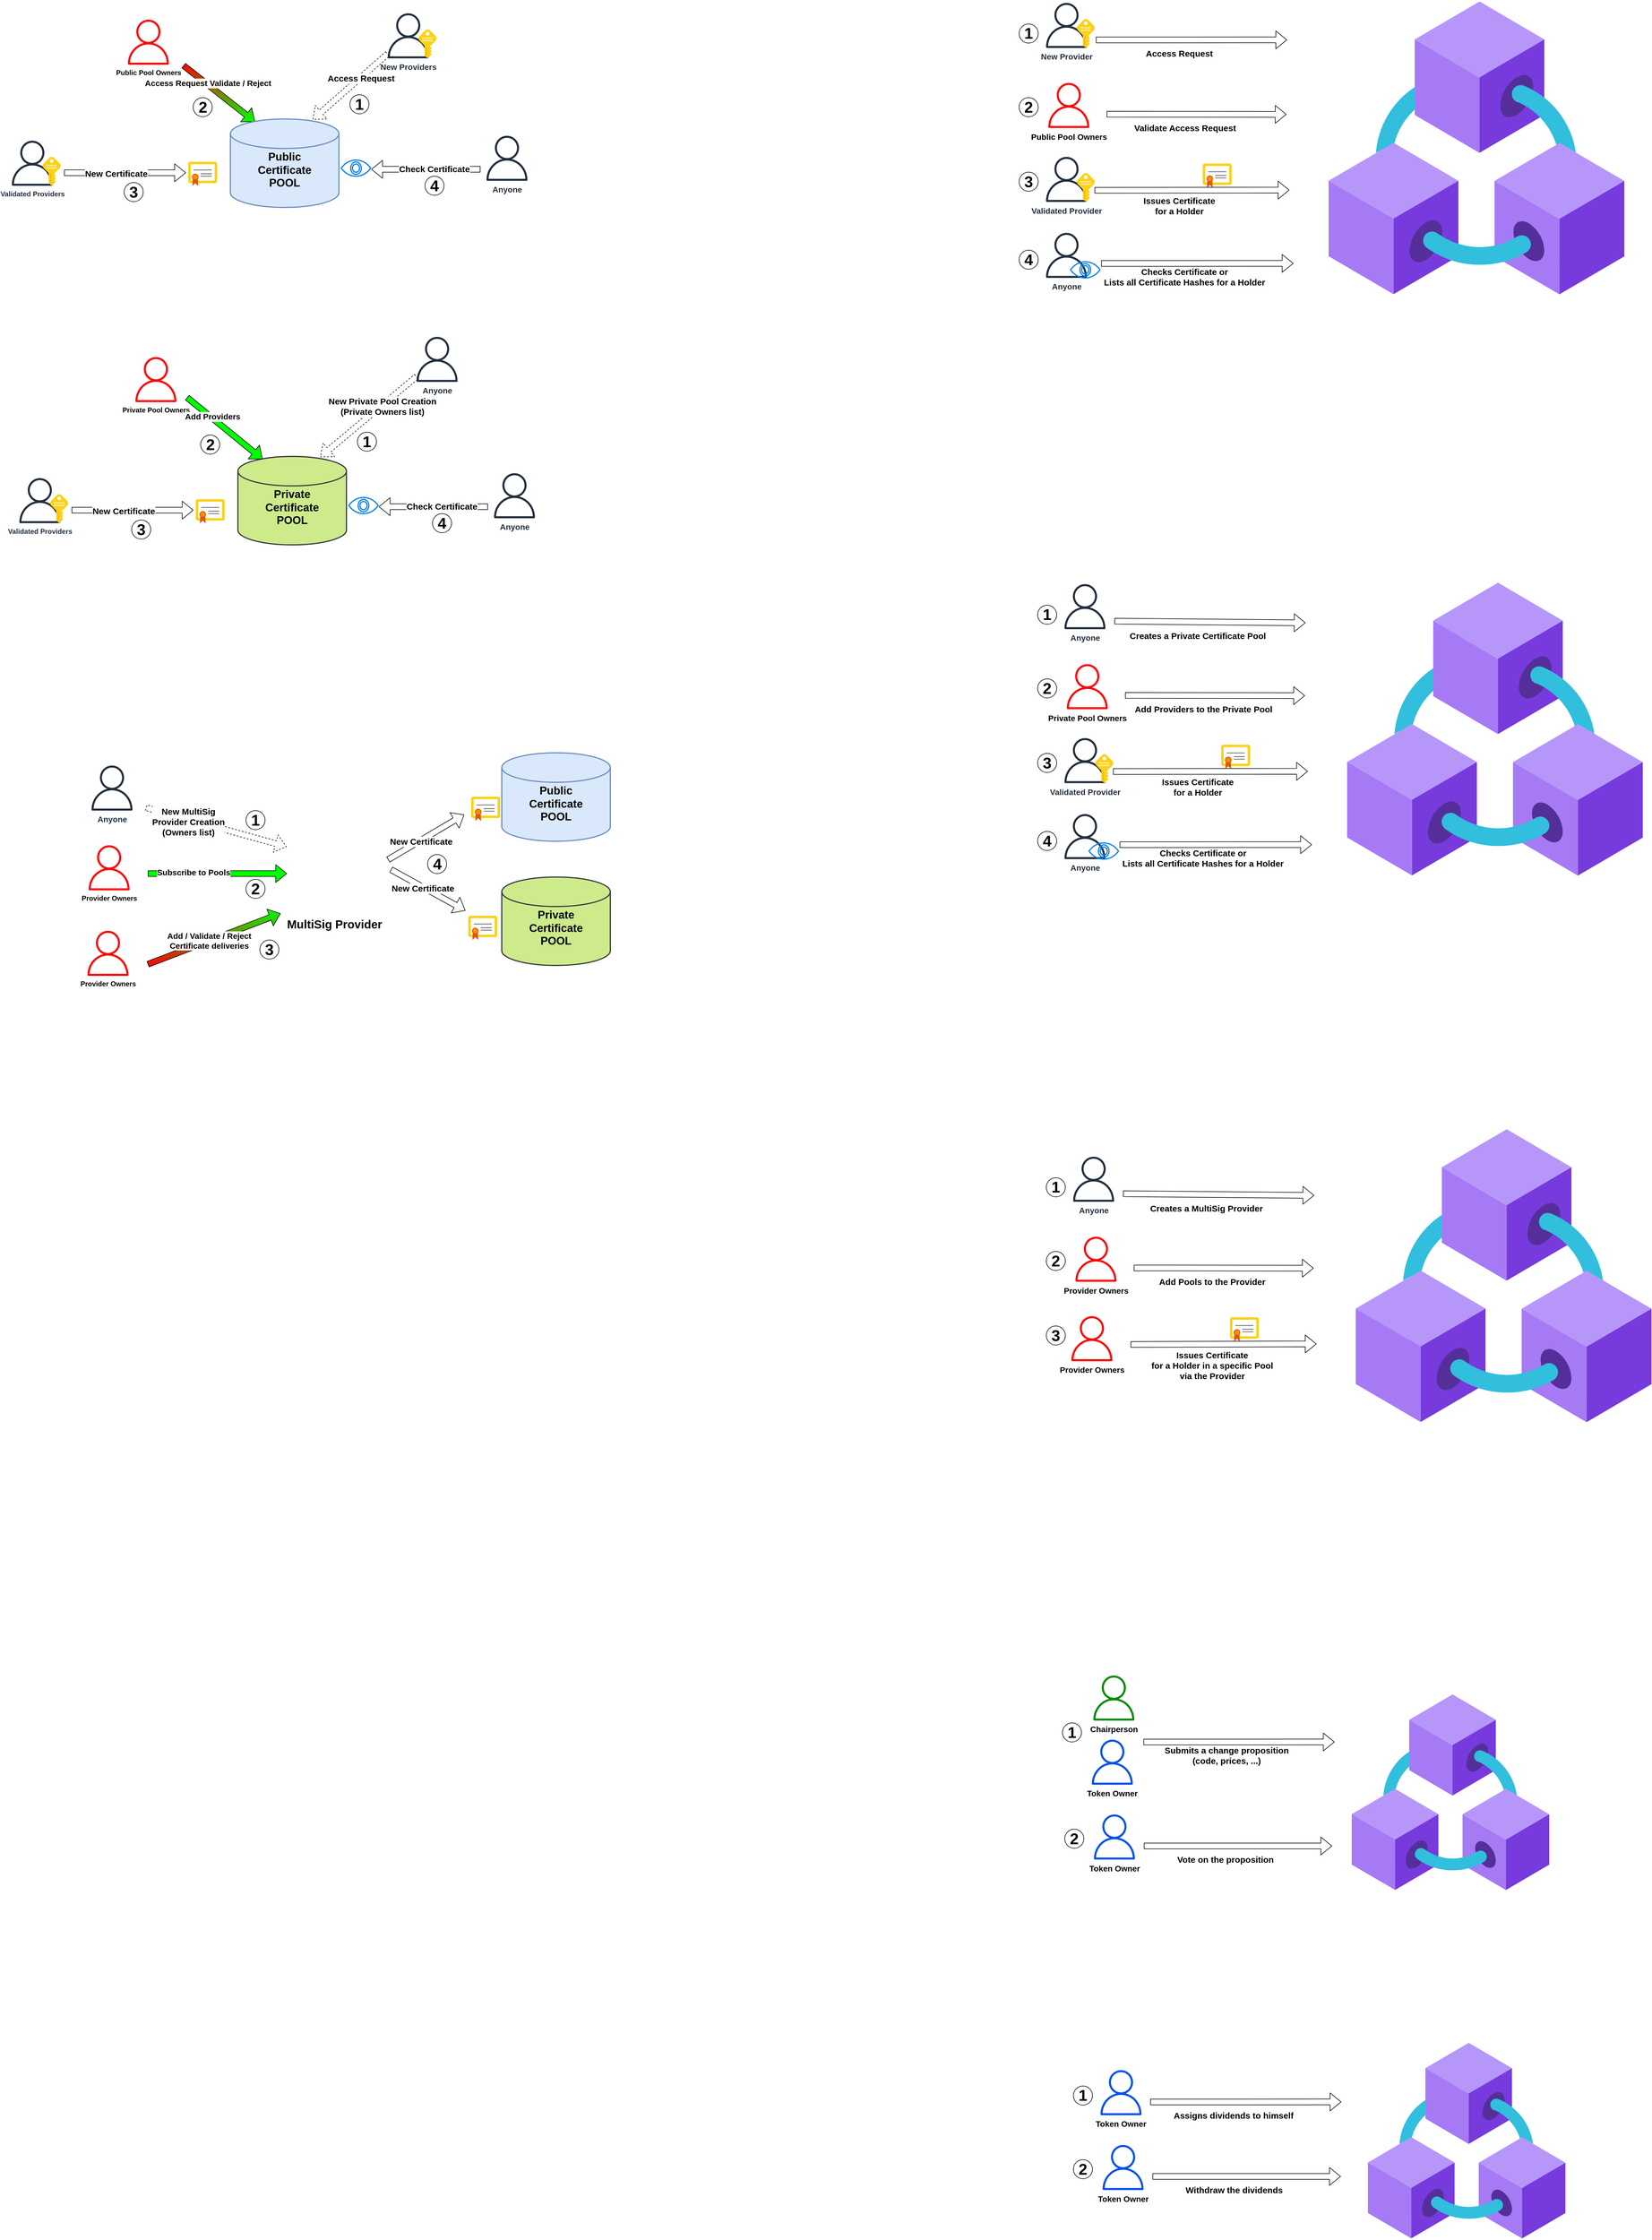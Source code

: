 <mxfile version="15.2.9" type="github">
  <diagram id="2_7LosgEdVpiRMIQfIVS" name="Page-1">
    <mxGraphModel dx="2966" dy="2111" grid="0" gridSize="10" guides="1" tooltips="1" connect="1" arrows="1" fold="1" page="0" pageScale="1" pageWidth="827" pageHeight="1169" math="0" shadow="0">
      <root>
        <mxCell id="0" />
        <mxCell id="1" parent="0" />
        <mxCell id="CVqee3alxtFutnKoP7we-18" value="" style="shape=flexArrow;endArrow=classic;html=1;fillColor=#FF0000;gradientColor=#00FF00;entryX=0.227;entryY=0.031;entryDx=0;entryDy=0;entryPerimeter=0;exitX=0.906;exitY=0.961;exitDx=0;exitDy=0;exitPerimeter=0;" parent="1" source="CVqee3alxtFutnKoP7we-11" target="CVqee3alxtFutnKoP7we-1" edge="1">
          <mxGeometry width="50" height="50" relative="1" as="geometry">
            <mxPoint x="355" y="125" as="sourcePoint" />
            <mxPoint x="544" y="204" as="targetPoint" />
          </mxGeometry>
        </mxCell>
        <mxCell id="CVqee3alxtFutnKoP7we-19" value="&lt;b&gt;&lt;font style=&quot;font-size: 14px&quot;&gt;Access Request Validate / Reject&lt;/font&gt;&lt;/b&gt;" style="edgeLabel;html=1;align=center;verticalAlign=middle;resizable=0;points=[];" parent="CVqee3alxtFutnKoP7we-18" vertex="1" connectable="0">
          <mxGeometry x="-0.347" y="2" relative="1" as="geometry">
            <mxPoint as="offset" />
          </mxGeometry>
        </mxCell>
        <mxCell id="CVqee3alxtFutnKoP7we-1" value="&lt;b&gt;&lt;font style=&quot;font-size: 19px&quot;&gt;&lt;br&gt;Public&lt;br&gt;Certificate&lt;br&gt;POOL&lt;/font&gt;&lt;/b&gt;" style="strokeWidth=2;html=1;shape=mxgraph.flowchart.database;whiteSpace=wrap;fillColor=#dae8fc;strokeColor=#6c8ebf;" parent="1" vertex="1">
          <mxGeometry x="452" y="210" width="188" height="153" as="geometry" />
        </mxCell>
        <mxCell id="CVqee3alxtFutnKoP7we-3" value="&lt;b&gt;Validated Providers&lt;/b&gt;" style="outlineConnect=0;fontColor=#232F3E;gradientColor=none;fillColor=#232F3E;strokeColor=none;dashed=0;verticalLabelPosition=bottom;verticalAlign=top;align=center;html=1;fontSize=12;fontStyle=0;aspect=fixed;pointerEvents=1;shape=mxgraph.aws4.user;" parent="1" vertex="1">
          <mxGeometry x="70" y="247.5" width="78" height="78" as="geometry" />
        </mxCell>
        <mxCell id="CVqee3alxtFutnKoP7we-4" value="&lt;font style=&quot;font-size: 14px&quot;&gt;&lt;b&gt;Anyone&lt;/b&gt;&lt;/font&gt;" style="outlineConnect=0;fontColor=#232F3E;gradientColor=none;fillColor=#232F3E;strokeColor=none;dashed=0;verticalLabelPosition=bottom;verticalAlign=top;align=center;html=1;fontSize=12;fontStyle=0;aspect=fixed;pointerEvents=1;shape=mxgraph.aws4.user;" parent="1" vertex="1">
          <mxGeometry x="892" y="239" width="78" height="78" as="geometry" />
        </mxCell>
        <mxCell id="CVqee3alxtFutnKoP7we-8" value="" style="aspect=fixed;html=1;points=[];align=center;image;fontSize=12;image=img/lib/mscae/Certificate.svg;fillColor=none;" parent="1" vertex="1">
          <mxGeometry x="379" y="284" width="50" height="42" as="geometry" />
        </mxCell>
        <mxCell id="CVqee3alxtFutnKoP7we-10" value="&lt;b&gt;Public Pool Owners&lt;/b&gt;" style="outlineConnect=0;dashed=0;verticalLabelPosition=bottom;verticalAlign=top;align=center;html=1;fontSize=12;fontStyle=0;aspect=fixed;pointerEvents=1;shape=mxgraph.aws4.user;strokeColor=#36393d;fillColor=#FF0000;" parent="1" vertex="1">
          <mxGeometry x="271" y="38" width="78" height="78" as="geometry" />
        </mxCell>
        <mxCell id="CVqee3alxtFutnKoP7we-11" value="" style="shape=image;html=1;verticalAlign=top;verticalLabelPosition=bottom;labelBackgroundColor=#ffffff;imageAspect=0;aspect=fixed;image=https://cdn0.iconfinder.com/data/icons/small-n-flat/24/678136-shield-warning-128.png;strokeColor=#000000;fillColor=#000000;" parent="1" vertex="1">
          <mxGeometry x="311" y="54" width="66" height="66" as="geometry" />
        </mxCell>
        <mxCell id="CVqee3alxtFutnKoP7we-12" value="" style="shape=flexArrow;endArrow=classic;html=1;" parent="1" edge="1">
          <mxGeometry width="50" height="50" relative="1" as="geometry">
            <mxPoint x="164" y="303" as="sourcePoint" />
            <mxPoint x="375" y="303" as="targetPoint" />
          </mxGeometry>
        </mxCell>
        <mxCell id="CVqee3alxtFutnKoP7we-23" value="&lt;b&gt;&lt;font style=&quot;font-size: 15px&quot;&gt;New Certificate&lt;/font&gt;&lt;/b&gt;" style="edgeLabel;html=1;align=center;verticalAlign=middle;resizable=0;points=[];" parent="CVqee3alxtFutnKoP7we-12" vertex="1" connectable="0">
          <mxGeometry x="-0.146" y="-1" relative="1" as="geometry">
            <mxPoint as="offset" />
          </mxGeometry>
        </mxCell>
        <mxCell id="CVqee3alxtFutnKoP7we-5" value="" style="aspect=fixed;html=1;points=[];align=center;image;fontSize=12;image=img/lib/mscae/Key.svg;fillColor=none;" parent="1" vertex="1">
          <mxGeometry x="127" y="275.5" width="31" height="50" as="geometry" />
        </mxCell>
        <mxCell id="CVqee3alxtFutnKoP7we-13" value="&lt;b&gt;&lt;font style=&quot;font-size: 14px&quot;&gt;New Providers&lt;/font&gt;&lt;/b&gt;" style="outlineConnect=0;fontColor=#232F3E;gradientColor=none;fillColor=#232F3E;strokeColor=none;dashed=0;verticalLabelPosition=bottom;verticalAlign=top;align=center;html=1;fontSize=12;fontStyle=0;aspect=fixed;pointerEvents=1;shape=mxgraph.aws4.user;" parent="1" vertex="1">
          <mxGeometry x="721" y="27" width="78" height="78" as="geometry" />
        </mxCell>
        <mxCell id="CVqee3alxtFutnKoP7we-14" value="" style="aspect=fixed;html=1;points=[];align=center;image;fontSize=12;image=img/lib/mscae/Key.svg;fillColor=none;" parent="1" vertex="1">
          <mxGeometry x="778" y="55" width="31" height="50" as="geometry" />
        </mxCell>
        <mxCell id="CVqee3alxtFutnKoP7we-16" value="" style="shape=flexArrow;endArrow=classic;html=1;dashed=1;entryX=0.758;entryY=0.007;entryDx=0;entryDy=0;entryPerimeter=0;" parent="1" source="CVqee3alxtFutnKoP7we-13" target="CVqee3alxtFutnKoP7we-1" edge="1">
          <mxGeometry width="50" height="50" relative="1" as="geometry">
            <mxPoint x="927" y="-37" as="sourcePoint" />
            <mxPoint x="563" y="203" as="targetPoint" />
          </mxGeometry>
        </mxCell>
        <mxCell id="CVqee3alxtFutnKoP7we-17" value="&lt;b&gt;&lt;font style=&quot;font-size: 15px&quot;&gt;Access Request&lt;/font&gt;&lt;/b&gt;" style="edgeLabel;html=1;align=center;verticalAlign=middle;resizable=0;points=[];" parent="CVqee3alxtFutnKoP7we-16" vertex="1" connectable="0">
          <mxGeometry x="-0.28" y="1" relative="1" as="geometry">
            <mxPoint as="offset" />
          </mxGeometry>
        </mxCell>
        <mxCell id="CVqee3alxtFutnKoP7we-25" value="&lt;font size=&quot;1&quot;&gt;&lt;b style=&quot;font-size: 27px&quot;&gt;1&lt;/b&gt;&lt;/font&gt;" style="ellipse;whiteSpace=wrap;html=1;aspect=fixed;strokeColor=#000000;fillColor=none;" parent="1" vertex="1">
          <mxGeometry x="659" y="168" width="33" height="33" as="geometry" />
        </mxCell>
        <mxCell id="CVqee3alxtFutnKoP7we-26" value="&lt;font size=&quot;1&quot;&gt;&lt;b style=&quot;font-size: 27px&quot;&gt;2&lt;/b&gt;&lt;/font&gt;" style="ellipse;whiteSpace=wrap;html=1;aspect=fixed;strokeColor=#000000;fillColor=none;" parent="1" vertex="1">
          <mxGeometry x="387.5" y="173" width="33" height="33" as="geometry" />
        </mxCell>
        <mxCell id="CVqee3alxtFutnKoP7we-27" value="&lt;font size=&quot;1&quot;&gt;&lt;b style=&quot;font-size: 27px&quot;&gt;3&lt;/b&gt;&lt;/font&gt;" style="ellipse;whiteSpace=wrap;html=1;aspect=fixed;strokeColor=#000000;fillColor=none;" parent="1" vertex="1">
          <mxGeometry x="268" y="320" width="33" height="33" as="geometry" />
        </mxCell>
        <mxCell id="CVqee3alxtFutnKoP7we-28" value="" style="html=1;verticalLabelPosition=bottom;align=center;labelBackgroundColor=#ffffff;verticalAlign=top;strokeWidth=2;strokeColor=#0080F0;shadow=0;dashed=0;shape=mxgraph.ios7.icons.eye;fillColor=none;" parent="1" vertex="1">
          <mxGeometry x="644" y="281" width="51" height="28" as="geometry" />
        </mxCell>
        <mxCell id="CVqee3alxtFutnKoP7we-29" value="" style="shape=flexArrow;endArrow=classic;html=1;" parent="1" edge="1">
          <mxGeometry width="50" height="50" relative="1" as="geometry">
            <mxPoint x="885" y="297" as="sourcePoint" />
            <mxPoint x="696" y="297" as="targetPoint" />
          </mxGeometry>
        </mxCell>
        <mxCell id="CVqee3alxtFutnKoP7we-30" value="&lt;b&gt;&lt;font style=&quot;font-size: 15px&quot;&gt;Check Certificate&lt;/font&gt;&lt;/b&gt;" style="edgeLabel;html=1;align=center;verticalAlign=middle;resizable=0;points=[];" parent="CVqee3alxtFutnKoP7we-29" vertex="1" connectable="0">
          <mxGeometry x="-0.146" y="-1" relative="1" as="geometry">
            <mxPoint as="offset" />
          </mxGeometry>
        </mxCell>
        <mxCell id="CVqee3alxtFutnKoP7we-32" value="&lt;font size=&quot;1&quot;&gt;&lt;b style=&quot;font-size: 27px&quot;&gt;4&lt;/b&gt;&lt;/font&gt;" style="ellipse;whiteSpace=wrap;html=1;aspect=fixed;strokeColor=#000000;fillColor=none;" parent="1" vertex="1">
          <mxGeometry x="789" y="309" width="33" height="33" as="geometry" />
        </mxCell>
        <mxCell id="CVqee3alxtFutnKoP7we-56" value="" style="shape=image;html=1;verticalAlign=top;verticalLabelPosition=bottom;labelBackgroundColor=#ffffff;imageAspect=0;aspect=fixed;image=https://cdn4.iconfinder.com/data/icons/cryptocoins/227/ETH-alt-128.png;strokeColor=#000000;fillColor=#FF0000;" parent="1" vertex="1">
          <mxGeometry x="644" y="97" width="35" height="35" as="geometry" />
        </mxCell>
        <mxCell id="CVqee3alxtFutnKoP7we-79" value="" style="shape=image;html=1;verticalAlign=top;verticalLabelPosition=bottom;labelBackgroundColor=#ffffff;imageAspect=0;aspect=fixed;image=https://cdn4.iconfinder.com/data/icons/cryptocoins/227/ETH-alt-128.png;strokeColor=#000000;fillColor=#FF0000;" parent="1" vertex="1">
          <mxGeometry x="271" y="254" width="35" height="35" as="geometry" />
        </mxCell>
        <mxCell id="CVqee3alxtFutnKoP7we-80" value="&lt;b&gt;&lt;font style=&quot;font-size: 19px&quot;&gt;&lt;br&gt;Private&lt;br&gt;Certificate&lt;br&gt;POOL&lt;/font&gt;&lt;/b&gt;" style="strokeWidth=2;html=1;shape=mxgraph.flowchart.database;whiteSpace=wrap;fillColor=#cdeb8b;strokeColor=#36393d;" parent="1" vertex="1">
          <mxGeometry x="465" y="794" width="188" height="153" as="geometry" />
        </mxCell>
        <mxCell id="CVqee3alxtFutnKoP7we-81" value="&lt;b&gt;Validated Providers&lt;/b&gt;" style="outlineConnect=0;fontColor=#232F3E;gradientColor=none;fillColor=#232F3E;strokeColor=none;dashed=0;verticalLabelPosition=bottom;verticalAlign=top;align=center;html=1;fontSize=12;fontStyle=0;aspect=fixed;pointerEvents=1;shape=mxgraph.aws4.user;" parent="1" vertex="1">
          <mxGeometry x="83" y="831.5" width="78" height="78" as="geometry" />
        </mxCell>
        <mxCell id="CVqee3alxtFutnKoP7we-82" value="&lt;font style=&quot;font-size: 14px&quot;&gt;&lt;b&gt;Anyone&lt;/b&gt;&lt;/font&gt;" style="outlineConnect=0;fontColor=#232F3E;gradientColor=none;fillColor=#232F3E;strokeColor=none;dashed=0;verticalLabelPosition=bottom;verticalAlign=top;align=center;html=1;fontSize=12;fontStyle=0;aspect=fixed;pointerEvents=1;shape=mxgraph.aws4.user;" parent="1" vertex="1">
          <mxGeometry x="905" y="823" width="78" height="78" as="geometry" />
        </mxCell>
        <mxCell id="CVqee3alxtFutnKoP7we-83" value="" style="aspect=fixed;html=1;points=[];align=center;image;fontSize=12;image=img/lib/mscae/Certificate.svg;fillColor=none;" parent="1" vertex="1">
          <mxGeometry x="392" y="868" width="50" height="42" as="geometry" />
        </mxCell>
        <mxCell id="CVqee3alxtFutnKoP7we-84" value="&lt;b&gt;Private Pool Owners&lt;/b&gt;" style="outlineConnect=0;dashed=0;verticalLabelPosition=bottom;verticalAlign=top;align=center;html=1;fontSize=12;fontStyle=0;aspect=fixed;pointerEvents=1;shape=mxgraph.aws4.user;strokeColor=#36393d;fillColor=#FF0000;" parent="1" vertex="1">
          <mxGeometry x="284" y="622" width="78" height="78" as="geometry" />
        </mxCell>
        <mxCell id="CVqee3alxtFutnKoP7we-85" value="" style="shape=image;html=1;verticalAlign=top;verticalLabelPosition=bottom;labelBackgroundColor=#ffffff;imageAspect=0;aspect=fixed;image=https://cdn0.iconfinder.com/data/icons/small-n-flat/24/678136-shield-warning-128.png;strokeColor=#000000;fillColor=#000000;" parent="1" vertex="1">
          <mxGeometry x="324" y="638" width="66" height="66" as="geometry" />
        </mxCell>
        <mxCell id="CVqee3alxtFutnKoP7we-86" value="" style="shape=flexArrow;endArrow=classic;html=1;" parent="1" edge="1">
          <mxGeometry width="50" height="50" relative="1" as="geometry">
            <mxPoint x="177" y="887" as="sourcePoint" />
            <mxPoint x="388" y="887" as="targetPoint" />
          </mxGeometry>
        </mxCell>
        <mxCell id="CVqee3alxtFutnKoP7we-87" value="&lt;b&gt;&lt;font style=&quot;font-size: 15px&quot;&gt;New Certificate&lt;/font&gt;&lt;/b&gt;" style="edgeLabel;html=1;align=center;verticalAlign=middle;resizable=0;points=[];" parent="CVqee3alxtFutnKoP7we-86" vertex="1" connectable="0">
          <mxGeometry x="-0.146" y="-1" relative="1" as="geometry">
            <mxPoint as="offset" />
          </mxGeometry>
        </mxCell>
        <mxCell id="CVqee3alxtFutnKoP7we-88" value="" style="aspect=fixed;html=1;points=[];align=center;image;fontSize=12;image=img/lib/mscae/Key.svg;fillColor=none;" parent="1" vertex="1">
          <mxGeometry x="140" y="859.5" width="31" height="50" as="geometry" />
        </mxCell>
        <mxCell id="CVqee3alxtFutnKoP7we-89" value="&lt;b style=&quot;font-size: 14px&quot;&gt;Anyone&lt;/b&gt;" style="outlineConnect=0;fontColor=#232F3E;gradientColor=none;fillColor=#232F3E;strokeColor=none;dashed=0;verticalLabelPosition=bottom;verticalAlign=top;align=center;html=1;fontSize=12;fontStyle=0;aspect=fixed;pointerEvents=1;shape=mxgraph.aws4.user;" parent="1" vertex="1">
          <mxGeometry x="771" y="587" width="78" height="78" as="geometry" />
        </mxCell>
        <mxCell id="CVqee3alxtFutnKoP7we-91" value="" style="shape=flexArrow;endArrow=classic;html=1;dashed=1;entryX=0.758;entryY=0.007;entryDx=0;entryDy=0;entryPerimeter=0;" parent="1" source="CVqee3alxtFutnKoP7we-89" target="CVqee3alxtFutnKoP7we-80" edge="1">
          <mxGeometry width="50" height="50" relative="1" as="geometry">
            <mxPoint x="940" y="547" as="sourcePoint" />
            <mxPoint x="576" y="787" as="targetPoint" />
          </mxGeometry>
        </mxCell>
        <mxCell id="CVqee3alxtFutnKoP7we-92" value="&lt;b&gt;&lt;font style=&quot;font-size: 15px&quot;&gt;New Private Pool Creation&lt;br&gt;(Private Owners list)&lt;br&gt;&lt;/font&gt;&lt;/b&gt;" style="edgeLabel;html=1;align=center;verticalAlign=middle;resizable=0;points=[];" parent="CVqee3alxtFutnKoP7we-91" vertex="1" connectable="0">
          <mxGeometry x="-0.28" y="1" relative="1" as="geometry">
            <mxPoint as="offset" />
          </mxGeometry>
        </mxCell>
        <mxCell id="CVqee3alxtFutnKoP7we-93" value="" style="shape=flexArrow;endArrow=classic;html=1;entryX=0.227;entryY=0.031;entryDx=0;entryDy=0;entryPerimeter=0;fillColor=#00FF00;" parent="1" target="CVqee3alxtFutnKoP7we-80" edge="1">
          <mxGeometry width="50" height="50" relative="1" as="geometry">
            <mxPoint x="377" y="692" as="sourcePoint" />
            <mxPoint x="557" y="788" as="targetPoint" />
          </mxGeometry>
        </mxCell>
        <mxCell id="CVqee3alxtFutnKoP7we-94" value="&lt;b&gt;&lt;font style=&quot;font-size: 14px&quot;&gt;Add Providers&lt;/font&gt;&lt;/b&gt;" style="edgeLabel;html=1;align=center;verticalAlign=middle;resizable=0;points=[];" parent="CVqee3alxtFutnKoP7we-93" vertex="1" connectable="0">
          <mxGeometry x="-0.347" y="2" relative="1" as="geometry">
            <mxPoint as="offset" />
          </mxGeometry>
        </mxCell>
        <mxCell id="CVqee3alxtFutnKoP7we-95" value="&lt;font size=&quot;1&quot;&gt;&lt;b style=&quot;font-size: 27px&quot;&gt;1&lt;/b&gt;&lt;/font&gt;" style="ellipse;whiteSpace=wrap;html=1;aspect=fixed;strokeColor=#000000;fillColor=none;" parent="1" vertex="1">
          <mxGeometry x="672" y="752" width="33" height="33" as="geometry" />
        </mxCell>
        <mxCell id="CVqee3alxtFutnKoP7we-96" value="&lt;font size=&quot;1&quot;&gt;&lt;b style=&quot;font-size: 27px&quot;&gt;2&lt;/b&gt;&lt;/font&gt;" style="ellipse;whiteSpace=wrap;html=1;aspect=fixed;strokeColor=#000000;fillColor=none;" parent="1" vertex="1">
          <mxGeometry x="400.5" y="757" width="33" height="33" as="geometry" />
        </mxCell>
        <mxCell id="CVqee3alxtFutnKoP7we-97" value="&lt;font size=&quot;1&quot;&gt;&lt;b style=&quot;font-size: 27px&quot;&gt;3&lt;/b&gt;&lt;/font&gt;" style="ellipse;whiteSpace=wrap;html=1;aspect=fixed;strokeColor=#000000;fillColor=none;" parent="1" vertex="1">
          <mxGeometry x="281" y="904" width="33" height="33" as="geometry" />
        </mxCell>
        <mxCell id="CVqee3alxtFutnKoP7we-98" value="" style="html=1;verticalLabelPosition=bottom;align=center;labelBackgroundColor=#ffffff;verticalAlign=top;strokeWidth=2;strokeColor=#0080F0;shadow=0;dashed=0;shape=mxgraph.ios7.icons.eye;fillColor=none;" parent="1" vertex="1">
          <mxGeometry x="657" y="865" width="51" height="28" as="geometry" />
        </mxCell>
        <mxCell id="CVqee3alxtFutnKoP7we-99" value="" style="shape=flexArrow;endArrow=classic;html=1;" parent="1" edge="1">
          <mxGeometry width="50" height="50" relative="1" as="geometry">
            <mxPoint x="898" y="881" as="sourcePoint" />
            <mxPoint x="709" y="881" as="targetPoint" />
          </mxGeometry>
        </mxCell>
        <mxCell id="CVqee3alxtFutnKoP7we-100" value="&lt;b&gt;&lt;font style=&quot;font-size: 15px&quot;&gt;Check Certificate&lt;/font&gt;&lt;/b&gt;" style="edgeLabel;html=1;align=center;verticalAlign=middle;resizable=0;points=[];" parent="CVqee3alxtFutnKoP7we-99" vertex="1" connectable="0">
          <mxGeometry x="-0.146" y="-1" relative="1" as="geometry">
            <mxPoint as="offset" />
          </mxGeometry>
        </mxCell>
        <mxCell id="CVqee3alxtFutnKoP7we-101" value="&lt;font size=&quot;1&quot;&gt;&lt;b style=&quot;font-size: 27px&quot;&gt;4&lt;/b&gt;&lt;/font&gt;" style="ellipse;whiteSpace=wrap;html=1;aspect=fixed;strokeColor=#000000;fillColor=none;" parent="1" vertex="1">
          <mxGeometry x="802" y="893" width="33" height="33" as="geometry" />
        </mxCell>
        <mxCell id="CVqee3alxtFutnKoP7we-102" value="" style="shape=image;html=1;verticalAlign=top;verticalLabelPosition=bottom;labelBackgroundColor=#ffffff;imageAspect=0;aspect=fixed;image=https://cdn4.iconfinder.com/data/icons/cryptocoins/227/ETH-alt-128.png;strokeColor=#000000;fillColor=#FF0000;" parent="1" vertex="1">
          <mxGeometry x="694" y="650" width="35" height="35" as="geometry" />
        </mxCell>
        <mxCell id="CVqee3alxtFutnKoP7we-127" value="&lt;font style=&quot;font-size: 20px&quot;&gt;&lt;b&gt;MultiSig Provider&lt;/b&gt;&lt;/font&gt;" style="shape=image;html=1;verticalAlign=top;verticalLabelPosition=bottom;labelBackgroundColor=#ffffff;imageAspect=0;aspect=fixed;image=https://cdn2.iconfinder.com/data/icons/pinpoint-interface/48/files-128.png;strokeColor=#000000;fillColor=#FF0000;" parent="1" vertex="1">
          <mxGeometry x="539" y="1399" width="186" height="186" as="geometry" />
        </mxCell>
        <mxCell id="CVqee3alxtFutnKoP7we-128" value="&lt;b style=&quot;font-size: 14px&quot;&gt;Anyone&lt;/b&gt;" style="outlineConnect=0;fontColor=#232F3E;gradientColor=none;fillColor=#232F3E;strokeColor=none;dashed=0;verticalLabelPosition=bottom;verticalAlign=top;align=center;html=1;fontSize=12;fontStyle=0;aspect=fixed;pointerEvents=1;shape=mxgraph.aws4.user;" parent="1" vertex="1">
          <mxGeometry x="208" y="1329" width="78" height="78" as="geometry" />
        </mxCell>
        <mxCell id="CVqee3alxtFutnKoP7we-129" value="" style="shape=flexArrow;endArrow=classic;html=1;dashed=1;entryX=0.055;entryY=0.378;entryDx=0;entryDy=0;entryPerimeter=0;" parent="1" target="CVqee3alxtFutnKoP7we-127" edge="1">
          <mxGeometry width="50" height="50" relative="1" as="geometry">
            <mxPoint x="306" y="1402" as="sourcePoint" />
            <mxPoint x="259.504" y="1381.509" as="targetPoint" />
          </mxGeometry>
        </mxCell>
        <mxCell id="CVqee3alxtFutnKoP7we-130" value="&lt;b&gt;&lt;font style=&quot;font-size: 15px&quot;&gt;New MultiSig &lt;br&gt;Provider Creation&lt;br&gt;(Owners list)&lt;br&gt;&lt;/font&gt;&lt;/b&gt;" style="edgeLabel;html=1;align=center;verticalAlign=middle;resizable=0;points=[];" parent="CVqee3alxtFutnKoP7we-129" vertex="1" connectable="0">
          <mxGeometry x="-0.28" y="1" relative="1" as="geometry">
            <mxPoint x="-15" as="offset" />
          </mxGeometry>
        </mxCell>
        <mxCell id="CVqee3alxtFutnKoP7we-134" value="&lt;b&gt;Provider Owners&lt;/b&gt;" style="outlineConnect=0;dashed=0;verticalLabelPosition=bottom;verticalAlign=top;align=center;html=1;fontSize=12;fontStyle=0;aspect=fixed;pointerEvents=1;shape=mxgraph.aws4.user;strokeColor=#36393d;fillColor=#FF0000;" parent="1" vertex="1">
          <mxGeometry x="203" y="1467" width="78" height="78" as="geometry" />
        </mxCell>
        <mxCell id="CVqee3alxtFutnKoP7we-135" value="" style="shape=image;html=1;verticalAlign=top;verticalLabelPosition=bottom;labelBackgroundColor=#ffffff;imageAspect=0;aspect=fixed;image=https://cdn0.iconfinder.com/data/icons/small-n-flat/24/678136-shield-warning-128.png;strokeColor=#000000;fillColor=#000000;" parent="1" vertex="1">
          <mxGeometry x="243" y="1483" width="66" height="66" as="geometry" />
        </mxCell>
        <mxCell id="CVqee3alxtFutnKoP7we-136" value="" style="shape=flexArrow;endArrow=classic;html=1;fillColor=#00FF00;exitX=1;exitY=0.5;exitDx=0;exitDy=0;" parent="1" source="CVqee3alxtFutnKoP7we-135" edge="1">
          <mxGeometry width="50" height="50" relative="1" as="geometry">
            <mxPoint x="274" y="1865" as="sourcePoint" />
            <mxPoint x="550" y="1516" as="targetPoint" />
          </mxGeometry>
        </mxCell>
        <mxCell id="CVqee3alxtFutnKoP7we-137" value="&lt;span style=&quot;font-size: 14px&quot;&gt;&lt;b&gt;Subscribe to Pools&lt;/b&gt;&lt;/span&gt;" style="edgeLabel;html=1;align=center;verticalAlign=middle;resizable=0;points=[];" parent="CVqee3alxtFutnKoP7we-136" vertex="1" connectable="0">
          <mxGeometry x="-0.347" y="2" relative="1" as="geometry">
            <mxPoint as="offset" />
          </mxGeometry>
        </mxCell>
        <mxCell id="CVqee3alxtFutnKoP7we-139" value="&lt;font size=&quot;1&quot;&gt;&lt;b style=&quot;font-size: 27px&quot;&gt;1&lt;/b&gt;&lt;/font&gt;" style="ellipse;whiteSpace=wrap;html=1;aspect=fixed;strokeColor=#000000;fillColor=none;" parent="1" vertex="1">
          <mxGeometry x="479" y="1407" width="33" height="33" as="geometry" />
        </mxCell>
        <mxCell id="CVqee3alxtFutnKoP7we-140" value="&lt;b&gt;Provider Owners&lt;/b&gt;" style="outlineConnect=0;dashed=0;verticalLabelPosition=bottom;verticalAlign=top;align=center;html=1;fontSize=12;fontStyle=0;aspect=fixed;pointerEvents=1;shape=mxgraph.aws4.user;strokeColor=#36393d;fillColor=#FF0000;" parent="1" vertex="1">
          <mxGeometry x="201" y="1615" width="78" height="78" as="geometry" />
        </mxCell>
        <mxCell id="CVqee3alxtFutnKoP7we-141" value="" style="shape=image;html=1;verticalAlign=top;verticalLabelPosition=bottom;labelBackgroundColor=#ffffff;imageAspect=0;aspect=fixed;image=https://cdn0.iconfinder.com/data/icons/small-n-flat/24/678136-shield-warning-128.png;strokeColor=#000000;fillColor=#000000;" parent="1" vertex="1">
          <mxGeometry x="241" y="1631" width="66" height="66" as="geometry" />
        </mxCell>
        <mxCell id="CVqee3alxtFutnKoP7we-142" value="&lt;font size=&quot;1&quot;&gt;&lt;b style=&quot;font-size: 27px&quot;&gt;2&lt;/b&gt;&lt;/font&gt;" style="ellipse;whiteSpace=wrap;html=1;aspect=fixed;strokeColor=#000000;fillColor=none;" parent="1" vertex="1">
          <mxGeometry x="479" y="1526" width="33" height="33" as="geometry" />
        </mxCell>
        <mxCell id="CVqee3alxtFutnKoP7we-143" value="" style="shape=flexArrow;endArrow=classic;html=1;fillColor=#00FF00;entryX=0;entryY=1;entryDx=0;entryDy=0;gradientColor=#FF0000;" parent="1" target="CVqee3alxtFutnKoP7we-127" edge="1">
          <mxGeometry width="50" height="50" relative="1" as="geometry">
            <mxPoint x="309" y="1673" as="sourcePoint" />
            <mxPoint x="627.0" y="1739" as="targetPoint" />
          </mxGeometry>
        </mxCell>
        <mxCell id="CVqee3alxtFutnKoP7we-144" value="&lt;span style=&quot;font-size: 14px&quot;&gt;&lt;b&gt;Add / Validate / Reject&lt;br&gt;Certificate deliveries&lt;br&gt;&lt;/b&gt;&lt;/span&gt;" style="edgeLabel;html=1;align=center;verticalAlign=middle;resizable=0;points=[];" parent="CVqee3alxtFutnKoP7we-143" vertex="1" connectable="0">
          <mxGeometry x="-0.347" y="2" relative="1" as="geometry">
            <mxPoint x="31" y="-11" as="offset" />
          </mxGeometry>
        </mxCell>
        <mxCell id="CVqee3alxtFutnKoP7we-146" value="&lt;font size=&quot;1&quot;&gt;&lt;b style=&quot;font-size: 27px&quot;&gt;3&lt;/b&gt;&lt;/font&gt;" style="ellipse;whiteSpace=wrap;html=1;aspect=fixed;strokeColor=#000000;fillColor=none;" parent="1" vertex="1">
          <mxGeometry x="503" y="1631" width="33" height="33" as="geometry" />
        </mxCell>
        <mxCell id="CVqee3alxtFutnKoP7we-147" value="&lt;b&gt;&lt;font style=&quot;font-size: 19px&quot;&gt;&lt;br&gt;Public&lt;br&gt;Certificate&lt;br&gt;POOL&lt;/font&gt;&lt;/b&gt;" style="strokeWidth=2;html=1;shape=mxgraph.flowchart.database;whiteSpace=wrap;fillColor=#dae8fc;strokeColor=#6c8ebf;" parent="1" vertex="1">
          <mxGeometry x="922" y="1307" width="188" height="153" as="geometry" />
        </mxCell>
        <mxCell id="CVqee3alxtFutnKoP7we-148" value="&lt;b&gt;&lt;font style=&quot;font-size: 19px&quot;&gt;&lt;br&gt;Private&lt;br&gt;Certificate&lt;br&gt;POOL&lt;/font&gt;&lt;/b&gt;" style="strokeWidth=2;html=1;shape=mxgraph.flowchart.database;whiteSpace=wrap;fillColor=#cdeb8b;strokeColor=#36393d;" parent="1" vertex="1">
          <mxGeometry x="922" y="1522" width="188" height="153" as="geometry" />
        </mxCell>
        <mxCell id="CVqee3alxtFutnKoP7we-149" value="" style="shape=flexArrow;endArrow=classic;html=1;exitX=1;exitY=0.5;exitDx=0;exitDy=0;" parent="1" source="CVqee3alxtFutnKoP7we-127" edge="1">
          <mxGeometry width="50" height="50" relative="1" as="geometry">
            <mxPoint x="732" y="1843" as="sourcePoint" />
            <mxPoint x="857" y="1414" as="targetPoint" />
          </mxGeometry>
        </mxCell>
        <mxCell id="CVqee3alxtFutnKoP7we-150" value="&lt;b&gt;&lt;font style=&quot;font-size: 15px&quot;&gt;New Certificate&lt;/font&gt;&lt;/b&gt;" style="edgeLabel;html=1;align=center;verticalAlign=middle;resizable=0;points=[];" parent="CVqee3alxtFutnKoP7we-149" vertex="1" connectable="0">
          <mxGeometry x="-0.146" y="-1" relative="1" as="geometry">
            <mxPoint as="offset" />
          </mxGeometry>
        </mxCell>
        <mxCell id="CVqee3alxtFutnKoP7we-151" value="" style="aspect=fixed;html=1;points=[];align=center;image;fontSize=12;image=img/lib/mscae/Certificate.svg;fillColor=none;" parent="1" vertex="1">
          <mxGeometry x="869" y="1383" width="50" height="42" as="geometry" />
        </mxCell>
        <mxCell id="CVqee3alxtFutnKoP7we-152" value="" style="aspect=fixed;html=1;points=[];align=center;image;fontSize=12;image=img/lib/mscae/Certificate.svg;fillColor=none;" parent="1" vertex="1">
          <mxGeometry x="864" y="1589" width="50" height="42" as="geometry" />
        </mxCell>
        <mxCell id="CVqee3alxtFutnKoP7we-153" value="" style="shape=flexArrow;endArrow=classic;html=1;" parent="1" edge="1">
          <mxGeometry width="50" height="50" relative="1" as="geometry">
            <mxPoint x="730" y="1509" as="sourcePoint" />
            <mxPoint x="859" y="1580" as="targetPoint" />
          </mxGeometry>
        </mxCell>
        <mxCell id="CVqee3alxtFutnKoP7we-154" value="&lt;b&gt;&lt;font style=&quot;font-size: 15px&quot;&gt;New Certificate&lt;/font&gt;&lt;/b&gt;" style="edgeLabel;html=1;align=center;verticalAlign=middle;resizable=0;points=[];" parent="CVqee3alxtFutnKoP7we-153" vertex="1" connectable="0">
          <mxGeometry x="-0.146" y="-1" relative="1" as="geometry">
            <mxPoint as="offset" />
          </mxGeometry>
        </mxCell>
        <mxCell id="CVqee3alxtFutnKoP7we-155" value="&lt;font size=&quot;1&quot;&gt;&lt;b style=&quot;font-size: 27px&quot;&gt;4&lt;/b&gt;&lt;/font&gt;" style="ellipse;whiteSpace=wrap;html=1;aspect=fixed;strokeColor=#000000;fillColor=none;" parent="1" vertex="1">
          <mxGeometry x="793.5" y="1483" width="33" height="33" as="geometry" />
        </mxCell>
        <mxCell id="CVqee3alxtFutnKoP7we-156" value="" style="shape=image;html=1;verticalAlign=top;verticalLabelPosition=bottom;labelBackgroundColor=#ffffff;imageAspect=0;aspect=fixed;image=https://cdn4.iconfinder.com/data/icons/cryptocoins/227/ETH-alt-128.png;strokeColor=#000000;fillColor=#FF0000;" parent="1" vertex="1">
          <mxGeometry x="355" y="1361" width="35" height="35" as="geometry" />
        </mxCell>
        <mxCell id="CVqee3alxtFutnKoP7we-160" value="&lt;b&gt;&lt;font style=&quot;font-size: 14px&quot;&gt;Validated Provider&lt;/font&gt;&lt;/b&gt;" style="outlineConnect=0;fontColor=#232F3E;gradientColor=none;fillColor=#232F3E;strokeColor=none;dashed=0;verticalLabelPosition=bottom;verticalAlign=top;align=center;html=1;fontSize=12;fontStyle=0;aspect=fixed;pointerEvents=1;shape=mxgraph.aws4.user;" parent="1" vertex="1">
          <mxGeometry x="1861" y="275.5" width="78" height="78" as="geometry" />
        </mxCell>
        <mxCell id="CVqee3alxtFutnKoP7we-161" value="&lt;font style=&quot;font-size: 14px&quot;&gt;&lt;b&gt;Anyone&lt;/b&gt;&lt;/font&gt;" style="outlineConnect=0;fontColor=#232F3E;gradientColor=none;fillColor=#232F3E;strokeColor=none;dashed=0;verticalLabelPosition=bottom;verticalAlign=top;align=center;html=1;fontSize=12;fontStyle=0;aspect=fixed;pointerEvents=1;shape=mxgraph.aws4.user;" parent="1" vertex="1">
          <mxGeometry x="1861" y="407" width="78" height="78" as="geometry" />
        </mxCell>
        <mxCell id="CVqee3alxtFutnKoP7we-162" value="" style="aspect=fixed;html=1;points=[];align=center;image;fontSize=12;image=img/lib/mscae/Certificate.svg;fillColor=none;" parent="1" vertex="1">
          <mxGeometry x="2136" y="287" width="50" height="42" as="geometry" />
        </mxCell>
        <mxCell id="CVqee3alxtFutnKoP7we-163" value="&lt;b&gt;&lt;font style=&quot;font-size: 14px&quot;&gt;Public Pool Owners&lt;/font&gt;&lt;/b&gt;" style="outlineConnect=0;dashed=0;verticalLabelPosition=bottom;verticalAlign=top;align=center;html=1;fontSize=12;fontStyle=0;aspect=fixed;pointerEvents=1;shape=mxgraph.aws4.user;strokeColor=#36393d;fillColor=#FF0000;" parent="1" vertex="1">
          <mxGeometry x="1865" y="147.5" width="78" height="78" as="geometry" />
        </mxCell>
        <mxCell id="CVqee3alxtFutnKoP7we-164" value="" style="shape=image;html=1;verticalAlign=top;verticalLabelPosition=bottom;labelBackgroundColor=#ffffff;imageAspect=0;aspect=fixed;image=https://cdn0.iconfinder.com/data/icons/small-n-flat/24/678136-shield-warning-128.png;strokeColor=#000000;fillColor=#000000;" parent="1" vertex="1">
          <mxGeometry x="1905" y="163.5" width="66" height="66" as="geometry" />
        </mxCell>
        <mxCell id="CVqee3alxtFutnKoP7we-167" value="" style="aspect=fixed;html=1;points=[];align=center;image;fontSize=12;image=img/lib/mscae/Key.svg;fillColor=none;" parent="1" vertex="1">
          <mxGeometry x="1918" y="303.5" width="31" height="50" as="geometry" />
        </mxCell>
        <mxCell id="CVqee3alxtFutnKoP7we-168" value="&lt;b&gt;&lt;font style=&quot;font-size: 14px&quot;&gt;New Provider&lt;/font&gt;&lt;/b&gt;" style="outlineConnect=0;fontColor=#232F3E;gradientColor=none;fillColor=#232F3E;strokeColor=none;dashed=0;verticalLabelPosition=bottom;verticalAlign=top;align=center;html=1;fontSize=12;fontStyle=0;aspect=fixed;pointerEvents=1;shape=mxgraph.aws4.user;" parent="1" vertex="1">
          <mxGeometry x="1861" y="9" width="78" height="78" as="geometry" />
        </mxCell>
        <mxCell id="CVqee3alxtFutnKoP7we-169" value="" style="aspect=fixed;html=1;points=[];align=center;image;fontSize=12;image=img/lib/mscae/Key.svg;fillColor=none;" parent="1" vertex="1">
          <mxGeometry x="1918" y="37" width="31" height="50" as="geometry" />
        </mxCell>
        <mxCell id="CVqee3alxtFutnKoP7we-172" value="&lt;font size=&quot;1&quot;&gt;&lt;b style=&quot;font-size: 27px&quot;&gt;1&lt;/b&gt;&lt;/font&gt;" style="ellipse;whiteSpace=wrap;html=1;aspect=fixed;strokeColor=#000000;fillColor=none;" parent="1" vertex="1">
          <mxGeometry x="1818" y="45.5" width="33" height="33" as="geometry" />
        </mxCell>
        <mxCell id="CVqee3alxtFutnKoP7we-173" value="&lt;font size=&quot;1&quot;&gt;&lt;b style=&quot;font-size: 27px&quot;&gt;2&lt;/b&gt;&lt;/font&gt;" style="ellipse;whiteSpace=wrap;html=1;aspect=fixed;strokeColor=#000000;fillColor=none;" parent="1" vertex="1">
          <mxGeometry x="1818" y="173" width="33" height="33" as="geometry" />
        </mxCell>
        <mxCell id="CVqee3alxtFutnKoP7we-174" value="&lt;font size=&quot;1&quot;&gt;&lt;b style=&quot;font-size: 27px&quot;&gt;3&lt;/b&gt;&lt;/font&gt;" style="ellipse;whiteSpace=wrap;html=1;aspect=fixed;strokeColor=#000000;fillColor=none;" parent="1" vertex="1">
          <mxGeometry x="1818" y="302" width="33" height="33" as="geometry" />
        </mxCell>
        <mxCell id="CVqee3alxtFutnKoP7we-178" value="&lt;font size=&quot;1&quot;&gt;&lt;b style=&quot;font-size: 27px&quot;&gt;4&lt;/b&gt;&lt;/font&gt;" style="ellipse;whiteSpace=wrap;html=1;aspect=fixed;strokeColor=#000000;fillColor=none;" parent="1" vertex="1">
          <mxGeometry x="1818" y="437" width="33" height="33" as="geometry" />
        </mxCell>
        <mxCell id="CVqee3alxtFutnKoP7we-180" value="" style="shape=image;html=1;verticalAlign=top;verticalLabelPosition=bottom;labelBackgroundColor=#ffffff;imageAspect=0;aspect=fixed;image=https://cdn4.iconfinder.com/data/icons/cryptocoins/227/ETH-alt-128.png;strokeColor=#000000;fillColor=#FF0000;" parent="1" vertex="1">
          <mxGeometry x="2006" y="30.5" width="35" height="35" as="geometry" />
        </mxCell>
        <mxCell id="CVqee3alxtFutnKoP7we-175" value="" style="html=1;verticalLabelPosition=bottom;align=center;labelBackgroundColor=#ffffff;verticalAlign=top;strokeWidth=2;strokeColor=#0080F0;shadow=0;dashed=0;shape=mxgraph.ios7.icons.eye;fillColor=none;" parent="1" vertex="1">
          <mxGeometry x="1907" y="457" width="51" height="28" as="geometry" />
        </mxCell>
        <mxCell id="CVqee3alxtFutnKoP7we-182" value="" style="shape=flexArrow;endArrow=classic;html=1;exitX=1.065;exitY=0.723;exitDx=0;exitDy=0;exitPerimeter=0;" parent="1" source="CVqee3alxtFutnKoP7we-169" edge="1">
          <mxGeometry width="50" height="50" relative="1" as="geometry">
            <mxPoint x="1370" y="76" as="sourcePoint" />
            <mxPoint x="2282" y="73" as="targetPoint" />
          </mxGeometry>
        </mxCell>
        <mxCell id="CVqee3alxtFutnKoP7we-183" value="&lt;b&gt;&lt;font style=&quot;font-size: 15px&quot;&gt;Access Request&lt;/font&gt;&lt;/b&gt;" style="edgeLabel;html=1;align=center;verticalAlign=middle;resizable=0;points=[];" parent="CVqee3alxtFutnKoP7we-182" vertex="1" connectable="0">
          <mxGeometry x="-0.146" y="-1" relative="1" as="geometry">
            <mxPoint x="2" y="22" as="offset" />
          </mxGeometry>
        </mxCell>
        <mxCell id="CVqee3alxtFutnKoP7we-184" value="" style="aspect=fixed;html=1;points=[];align=center;image;fontSize=12;image=img/lib/azure2/blockchain/Azure_Blockchain_Service.svg;strokeColor=#000000;fillColor=none;" parent="1" vertex="1">
          <mxGeometry x="2354" y="4" width="512" height="512" as="geometry" />
        </mxCell>
        <mxCell id="CVqee3alxtFutnKoP7we-186" value="" style="shape=flexArrow;endArrow=classic;html=1;exitX=0.978;exitY=0.577;exitDx=0;exitDy=0;exitPerimeter=0;" parent="1" edge="1" source="CVqee3alxtFutnKoP7we-164">
          <mxGeometry width="50" height="50" relative="1" as="geometry">
            <mxPoint x="2005" y="203.15" as="sourcePoint" />
            <mxPoint x="2281" y="202" as="targetPoint" />
          </mxGeometry>
        </mxCell>
        <mxCell id="CVqee3alxtFutnKoP7we-187" value="&lt;b&gt;&lt;font style=&quot;font-size: 15px&quot;&gt;Validate Access Request&lt;/font&gt;&lt;/b&gt;" style="edgeLabel;html=1;align=center;verticalAlign=middle;resizable=0;points=[];" parent="CVqee3alxtFutnKoP7we-186" vertex="1" connectable="0">
          <mxGeometry x="-0.146" y="-1" relative="1" as="geometry">
            <mxPoint x="2" y="22" as="offset" />
          </mxGeometry>
        </mxCell>
        <mxCell id="CVqee3alxtFutnKoP7we-188" value="" style="shape=flexArrow;endArrow=classic;html=1;exitX=0.989;exitY=0.597;exitDx=0;exitDy=0;exitPerimeter=0;" parent="1" edge="1" source="CVqee3alxtFutnKoP7we-167">
          <mxGeometry width="50" height="50" relative="1" as="geometry">
            <mxPoint x="1993" y="335" as="sourcePoint" />
            <mxPoint x="2286" y="333" as="targetPoint" />
          </mxGeometry>
        </mxCell>
        <mxCell id="CVqee3alxtFutnKoP7we-189" value="&lt;b&gt;&lt;font style=&quot;font-size: 15px&quot;&gt;Issues Certificate&lt;br&gt;for a Holder&lt;br&gt;&lt;/font&gt;&lt;/b&gt;" style="edgeLabel;html=1;align=center;verticalAlign=middle;resizable=0;points=[];" parent="CVqee3alxtFutnKoP7we-188" vertex="1" connectable="0">
          <mxGeometry x="-0.146" y="-1" relative="1" as="geometry">
            <mxPoint x="2" y="26" as="offset" />
          </mxGeometry>
        </mxCell>
        <mxCell id="CVqee3alxtFutnKoP7we-190" value="" style="shape=flexArrow;endArrow=classic;html=1;" parent="1" edge="1">
          <mxGeometry width="50" height="50" relative="1" as="geometry">
            <mxPoint x="1960" y="460" as="sourcePoint" />
            <mxPoint x="2292.985" y="459.85" as="targetPoint" />
          </mxGeometry>
        </mxCell>
        <mxCell id="CVqee3alxtFutnKoP7we-191" value="&lt;b&gt;&lt;font style=&quot;font-size: 15px&quot;&gt;Checks Certificate or&lt;br&gt;Lists all Certificate Hashes for a Holder&lt;br&gt;&lt;/font&gt;&lt;/b&gt;" style="edgeLabel;html=1;align=center;verticalAlign=middle;resizable=0;points=[];" parent="CVqee3alxtFutnKoP7we-190" vertex="1" connectable="0">
          <mxGeometry x="-0.146" y="-1" relative="1" as="geometry">
            <mxPoint x="2" y="22" as="offset" />
          </mxGeometry>
        </mxCell>
        <mxCell id="CVqee3alxtFutnKoP7we-192" value="" style="shape=image;html=1;verticalAlign=top;verticalLabelPosition=bottom;labelBackgroundColor=#ffffff;imageAspect=0;aspect=fixed;image=https://cdn4.iconfinder.com/data/icons/cryptocoins/227/ETH-alt-128.png;strokeColor=#000000;fillColor=#FF0000;" parent="1" vertex="1">
          <mxGeometry x="2006" y="290.5" width="35" height="35" as="geometry" />
        </mxCell>
        <mxCell id="AW_nQazKGt2BfdjfOGw7-1" value="&lt;b&gt;&lt;font style=&quot;font-size: 14px&quot;&gt;Validated Provider&lt;/font&gt;&lt;/b&gt;" style="outlineConnect=0;fontColor=#232F3E;gradientColor=none;fillColor=#232F3E;strokeColor=none;dashed=0;verticalLabelPosition=bottom;verticalAlign=top;align=center;html=1;fontSize=12;fontStyle=0;aspect=fixed;pointerEvents=1;shape=mxgraph.aws4.user;" vertex="1" parent="1">
          <mxGeometry x="1893" y="1281.5" width="78" height="78" as="geometry" />
        </mxCell>
        <mxCell id="AW_nQazKGt2BfdjfOGw7-2" value="&lt;font style=&quot;font-size: 14px&quot;&gt;&lt;b&gt;Anyone&lt;/b&gt;&lt;/font&gt;" style="outlineConnect=0;fontColor=#232F3E;gradientColor=none;fillColor=#232F3E;strokeColor=none;dashed=0;verticalLabelPosition=bottom;verticalAlign=top;align=center;html=1;fontSize=12;fontStyle=0;aspect=fixed;pointerEvents=1;shape=mxgraph.aws4.user;" vertex="1" parent="1">
          <mxGeometry x="1893" y="1413" width="78" height="78" as="geometry" />
        </mxCell>
        <mxCell id="AW_nQazKGt2BfdjfOGw7-3" value="" style="aspect=fixed;html=1;points=[];align=center;image;fontSize=12;image=img/lib/mscae/Certificate.svg;fillColor=none;" vertex="1" parent="1">
          <mxGeometry x="2168" y="1293" width="50" height="42" as="geometry" />
        </mxCell>
        <mxCell id="AW_nQazKGt2BfdjfOGw7-4" value="&lt;b&gt;&lt;font style=&quot;font-size: 14px&quot;&gt;Private Pool Owners&lt;/font&gt;&lt;/b&gt;" style="outlineConnect=0;dashed=0;verticalLabelPosition=bottom;verticalAlign=top;align=center;html=1;fontSize=12;fontStyle=0;aspect=fixed;pointerEvents=1;shape=mxgraph.aws4.user;strokeColor=#36393d;fillColor=#FF0000;" vertex="1" parent="1">
          <mxGeometry x="1897" y="1153.5" width="78" height="78" as="geometry" />
        </mxCell>
        <mxCell id="AW_nQazKGt2BfdjfOGw7-5" value="" style="shape=image;html=1;verticalAlign=top;verticalLabelPosition=bottom;labelBackgroundColor=#ffffff;imageAspect=0;aspect=fixed;image=https://cdn0.iconfinder.com/data/icons/small-n-flat/24/678136-shield-warning-128.png;strokeColor=#000000;fillColor=#000000;" vertex="1" parent="1">
          <mxGeometry x="1937" y="1169.5" width="66" height="66" as="geometry" />
        </mxCell>
        <mxCell id="AW_nQazKGt2BfdjfOGw7-6" value="" style="aspect=fixed;html=1;points=[];align=center;image;fontSize=12;image=img/lib/mscae/Key.svg;fillColor=none;" vertex="1" parent="1">
          <mxGeometry x="1950" y="1309.5" width="31" height="50" as="geometry" />
        </mxCell>
        <mxCell id="AW_nQazKGt2BfdjfOGw7-7" value="&lt;b&gt;&lt;font style=&quot;font-size: 14px&quot;&gt;Anyone&lt;/font&gt;&lt;/b&gt;" style="outlineConnect=0;fontColor=#232F3E;gradientColor=none;fillColor=#232F3E;strokeColor=none;dashed=0;verticalLabelPosition=bottom;verticalAlign=top;align=center;html=1;fontSize=12;fontStyle=0;aspect=fixed;pointerEvents=1;shape=mxgraph.aws4.user;" vertex="1" parent="1">
          <mxGeometry x="1893" y="1015" width="78" height="78" as="geometry" />
        </mxCell>
        <mxCell id="AW_nQazKGt2BfdjfOGw7-9" value="&lt;font size=&quot;1&quot;&gt;&lt;b style=&quot;font-size: 27px&quot;&gt;1&lt;/b&gt;&lt;/font&gt;" style="ellipse;whiteSpace=wrap;html=1;aspect=fixed;strokeColor=#000000;fillColor=none;" vertex="1" parent="1">
          <mxGeometry x="1850" y="1051.5" width="33" height="33" as="geometry" />
        </mxCell>
        <mxCell id="AW_nQazKGt2BfdjfOGw7-10" value="&lt;font size=&quot;1&quot;&gt;&lt;b style=&quot;font-size: 27px&quot;&gt;2&lt;/b&gt;&lt;/font&gt;" style="ellipse;whiteSpace=wrap;html=1;aspect=fixed;strokeColor=#000000;fillColor=none;" vertex="1" parent="1">
          <mxGeometry x="1850" y="1179" width="33" height="33" as="geometry" />
        </mxCell>
        <mxCell id="AW_nQazKGt2BfdjfOGw7-11" value="&lt;font size=&quot;1&quot;&gt;&lt;b style=&quot;font-size: 27px&quot;&gt;3&lt;/b&gt;&lt;/font&gt;" style="ellipse;whiteSpace=wrap;html=1;aspect=fixed;strokeColor=#000000;fillColor=none;" vertex="1" parent="1">
          <mxGeometry x="1850" y="1308" width="33" height="33" as="geometry" />
        </mxCell>
        <mxCell id="AW_nQazKGt2BfdjfOGw7-12" value="&lt;font size=&quot;1&quot;&gt;&lt;b style=&quot;font-size: 27px&quot;&gt;4&lt;/b&gt;&lt;/font&gt;" style="ellipse;whiteSpace=wrap;html=1;aspect=fixed;strokeColor=#000000;fillColor=none;" vertex="1" parent="1">
          <mxGeometry x="1850" y="1443" width="33" height="33" as="geometry" />
        </mxCell>
        <mxCell id="AW_nQazKGt2BfdjfOGw7-13" value="" style="shape=image;html=1;verticalAlign=top;verticalLabelPosition=bottom;labelBackgroundColor=#ffffff;imageAspect=0;aspect=fixed;image=https://cdn4.iconfinder.com/data/icons/cryptocoins/227/ETH-alt-128.png;strokeColor=#000000;fillColor=#FF0000;" vertex="1" parent="1">
          <mxGeometry x="2038" y="1036.5" width="35" height="35" as="geometry" />
        </mxCell>
        <mxCell id="AW_nQazKGt2BfdjfOGw7-14" value="" style="html=1;verticalLabelPosition=bottom;align=center;labelBackgroundColor=#ffffff;verticalAlign=top;strokeWidth=2;strokeColor=#0080F0;shadow=0;dashed=0;shape=mxgraph.ios7.icons.eye;fillColor=none;" vertex="1" parent="1">
          <mxGeometry x="1939" y="1463" width="51" height="28" as="geometry" />
        </mxCell>
        <mxCell id="AW_nQazKGt2BfdjfOGw7-15" value="" style="shape=flexArrow;endArrow=classic;html=1;exitX=1.065;exitY=0.723;exitDx=0;exitDy=0;exitPerimeter=0;" edge="1" parent="1">
          <mxGeometry width="50" height="50" relative="1" as="geometry">
            <mxPoint x="1983.015" y="1079.15" as="sourcePoint" />
            <mxPoint x="2314" y="1082" as="targetPoint" />
          </mxGeometry>
        </mxCell>
        <mxCell id="AW_nQazKGt2BfdjfOGw7-16" value="&lt;b&gt;&lt;font style=&quot;font-size: 15px&quot;&gt;Creates a Private Certificate Pool&lt;/font&gt;&lt;/b&gt;" style="edgeLabel;html=1;align=center;verticalAlign=middle;resizable=0;points=[];" vertex="1" connectable="0" parent="AW_nQazKGt2BfdjfOGw7-15">
          <mxGeometry x="-0.146" y="-1" relative="1" as="geometry">
            <mxPoint x="2" y="22" as="offset" />
          </mxGeometry>
        </mxCell>
        <mxCell id="AW_nQazKGt2BfdjfOGw7-17" value="" style="aspect=fixed;html=1;points=[];align=center;image;fontSize=12;image=img/lib/azure2/blockchain/Azure_Blockchain_Service.svg;strokeColor=#000000;fillColor=none;" vertex="1" parent="1">
          <mxGeometry x="2386" y="1010" width="512" height="512" as="geometry" />
        </mxCell>
        <mxCell id="AW_nQazKGt2BfdjfOGw7-18" value="" style="shape=flexArrow;endArrow=classic;html=1;exitX=0.978;exitY=0.577;exitDx=0;exitDy=0;exitPerimeter=0;" edge="1" parent="1" source="AW_nQazKGt2BfdjfOGw7-5">
          <mxGeometry width="50" height="50" relative="1" as="geometry">
            <mxPoint x="2037" y="1209.15" as="sourcePoint" />
            <mxPoint x="2313" y="1208" as="targetPoint" />
          </mxGeometry>
        </mxCell>
        <mxCell id="AW_nQazKGt2BfdjfOGw7-19" value="&lt;b&gt;&lt;font style=&quot;font-size: 15px&quot;&gt;Add Providers to the Private Pool&lt;/font&gt;&lt;/b&gt;" style="edgeLabel;html=1;align=center;verticalAlign=middle;resizable=0;points=[];" vertex="1" connectable="0" parent="AW_nQazKGt2BfdjfOGw7-18">
          <mxGeometry x="-0.146" y="-1" relative="1" as="geometry">
            <mxPoint x="2" y="22" as="offset" />
          </mxGeometry>
        </mxCell>
        <mxCell id="AW_nQazKGt2BfdjfOGw7-20" value="" style="shape=flexArrow;endArrow=classic;html=1;exitX=0.989;exitY=0.597;exitDx=0;exitDy=0;exitPerimeter=0;" edge="1" parent="1" source="AW_nQazKGt2BfdjfOGw7-6">
          <mxGeometry width="50" height="50" relative="1" as="geometry">
            <mxPoint x="2025" y="1341" as="sourcePoint" />
            <mxPoint x="2318" y="1339" as="targetPoint" />
          </mxGeometry>
        </mxCell>
        <mxCell id="AW_nQazKGt2BfdjfOGw7-21" value="&lt;b&gt;&lt;font style=&quot;font-size: 15px&quot;&gt;Issues Certificate&lt;br&gt;for a Holder&lt;br&gt;&lt;/font&gt;&lt;/b&gt;" style="edgeLabel;html=1;align=center;verticalAlign=middle;resizable=0;points=[];" vertex="1" connectable="0" parent="AW_nQazKGt2BfdjfOGw7-20">
          <mxGeometry x="-0.146" y="-1" relative="1" as="geometry">
            <mxPoint x="2" y="26" as="offset" />
          </mxGeometry>
        </mxCell>
        <mxCell id="AW_nQazKGt2BfdjfOGw7-22" value="" style="shape=flexArrow;endArrow=classic;html=1;" edge="1" parent="1">
          <mxGeometry width="50" height="50" relative="1" as="geometry">
            <mxPoint x="1992" y="1466" as="sourcePoint" />
            <mxPoint x="2324.985" y="1465.85" as="targetPoint" />
          </mxGeometry>
        </mxCell>
        <mxCell id="AW_nQazKGt2BfdjfOGw7-23" value="&lt;b&gt;&lt;font style=&quot;font-size: 15px&quot;&gt;Checks Certificate or&lt;br&gt;Lists all Certificate Hashes for a Holder&lt;br&gt;&lt;/font&gt;&lt;/b&gt;" style="edgeLabel;html=1;align=center;verticalAlign=middle;resizable=0;points=[];" vertex="1" connectable="0" parent="AW_nQazKGt2BfdjfOGw7-22">
          <mxGeometry x="-0.146" y="-1" relative="1" as="geometry">
            <mxPoint x="2" y="22" as="offset" />
          </mxGeometry>
        </mxCell>
        <mxCell id="AW_nQazKGt2BfdjfOGw7-27" value="" style="aspect=fixed;html=1;points=[];align=center;image;fontSize=12;image=img/lib/mscae/Certificate.svg;fillColor=none;" vertex="1" parent="1">
          <mxGeometry x="2183" y="2284" width="50" height="42" as="geometry" />
        </mxCell>
        <mxCell id="AW_nQazKGt2BfdjfOGw7-28" value="&lt;b&gt;&lt;font style=&quot;font-size: 14px&quot;&gt;Provider Owners&lt;/font&gt;&lt;/b&gt;" style="outlineConnect=0;dashed=0;verticalLabelPosition=bottom;verticalAlign=top;align=center;html=1;fontSize=12;fontStyle=0;aspect=fixed;pointerEvents=1;shape=mxgraph.aws4.user;strokeColor=#36393d;fillColor=#FF0000;" vertex="1" parent="1">
          <mxGeometry x="1912" y="2144.5" width="78" height="78" as="geometry" />
        </mxCell>
        <mxCell id="AW_nQazKGt2BfdjfOGw7-29" value="" style="shape=image;html=1;verticalAlign=top;verticalLabelPosition=bottom;labelBackgroundColor=#ffffff;imageAspect=0;aspect=fixed;image=https://cdn0.iconfinder.com/data/icons/small-n-flat/24/678136-shield-warning-128.png;strokeColor=#000000;fillColor=#000000;" vertex="1" parent="1">
          <mxGeometry x="1952" y="2160.5" width="66" height="66" as="geometry" />
        </mxCell>
        <mxCell id="AW_nQazKGt2BfdjfOGw7-31" value="&lt;b&gt;&lt;font style=&quot;font-size: 14px&quot;&gt;Anyone&lt;/font&gt;&lt;/b&gt;" style="outlineConnect=0;fontColor=#232F3E;gradientColor=none;fillColor=#232F3E;strokeColor=none;dashed=0;verticalLabelPosition=bottom;verticalAlign=top;align=center;html=1;fontSize=12;fontStyle=0;aspect=fixed;pointerEvents=1;shape=mxgraph.aws4.user;" vertex="1" parent="1">
          <mxGeometry x="1908" y="2006" width="78" height="78" as="geometry" />
        </mxCell>
        <mxCell id="AW_nQazKGt2BfdjfOGw7-32" value="&lt;font size=&quot;1&quot;&gt;&lt;b style=&quot;font-size: 27px&quot;&gt;1&lt;/b&gt;&lt;/font&gt;" style="ellipse;whiteSpace=wrap;html=1;aspect=fixed;strokeColor=#000000;fillColor=none;" vertex="1" parent="1">
          <mxGeometry x="1865" y="2042.5" width="33" height="33" as="geometry" />
        </mxCell>
        <mxCell id="AW_nQazKGt2BfdjfOGw7-33" value="&lt;font size=&quot;1&quot;&gt;&lt;b style=&quot;font-size: 27px&quot;&gt;2&lt;/b&gt;&lt;/font&gt;" style="ellipse;whiteSpace=wrap;html=1;aspect=fixed;strokeColor=#000000;fillColor=none;" vertex="1" parent="1">
          <mxGeometry x="1865" y="2170" width="33" height="33" as="geometry" />
        </mxCell>
        <mxCell id="AW_nQazKGt2BfdjfOGw7-34" value="&lt;font size=&quot;1&quot;&gt;&lt;b style=&quot;font-size: 27px&quot;&gt;3&lt;/b&gt;&lt;/font&gt;" style="ellipse;whiteSpace=wrap;html=1;aspect=fixed;strokeColor=#000000;fillColor=none;" vertex="1" parent="1">
          <mxGeometry x="1865" y="2299" width="33" height="33" as="geometry" />
        </mxCell>
        <mxCell id="AW_nQazKGt2BfdjfOGw7-36" value="" style="shape=image;html=1;verticalAlign=top;verticalLabelPosition=bottom;labelBackgroundColor=#ffffff;imageAspect=0;aspect=fixed;image=https://cdn4.iconfinder.com/data/icons/cryptocoins/227/ETH-alt-128.png;strokeColor=#000000;fillColor=#FF0000;" vertex="1" parent="1">
          <mxGeometry x="2053" y="2027.5" width="35" height="35" as="geometry" />
        </mxCell>
        <mxCell id="AW_nQazKGt2BfdjfOGw7-38" value="" style="shape=flexArrow;endArrow=classic;html=1;exitX=1.065;exitY=0.723;exitDx=0;exitDy=0;exitPerimeter=0;" edge="1" parent="1">
          <mxGeometry width="50" height="50" relative="1" as="geometry">
            <mxPoint x="1998.015" y="2070.15" as="sourcePoint" />
            <mxPoint x="2329" y="2073" as="targetPoint" />
          </mxGeometry>
        </mxCell>
        <mxCell id="AW_nQazKGt2BfdjfOGw7-39" value="&lt;b&gt;&lt;font style=&quot;font-size: 15px&quot;&gt;Creates a MultiSig Provider&lt;/font&gt;&lt;/b&gt;" style="edgeLabel;html=1;align=center;verticalAlign=middle;resizable=0;points=[];" vertex="1" connectable="0" parent="AW_nQazKGt2BfdjfOGw7-38">
          <mxGeometry x="-0.146" y="-1" relative="1" as="geometry">
            <mxPoint x="2" y="22" as="offset" />
          </mxGeometry>
        </mxCell>
        <mxCell id="AW_nQazKGt2BfdjfOGw7-40" value="" style="aspect=fixed;html=1;points=[];align=center;image;fontSize=12;image=img/lib/azure2/blockchain/Azure_Blockchain_Service.svg;strokeColor=#000000;fillColor=none;" vertex="1" parent="1">
          <mxGeometry x="2401" y="1956" width="512" height="512" as="geometry" />
        </mxCell>
        <mxCell id="AW_nQazKGt2BfdjfOGw7-41" value="" style="shape=flexArrow;endArrow=classic;html=1;exitX=0.978;exitY=0.577;exitDx=0;exitDy=0;exitPerimeter=0;" edge="1" parent="1" source="AW_nQazKGt2BfdjfOGw7-29">
          <mxGeometry width="50" height="50" relative="1" as="geometry">
            <mxPoint x="2052" y="2200.15" as="sourcePoint" />
            <mxPoint x="2328" y="2199" as="targetPoint" />
          </mxGeometry>
        </mxCell>
        <mxCell id="AW_nQazKGt2BfdjfOGw7-42" value="&lt;b&gt;&lt;font style=&quot;font-size: 15px&quot;&gt;Add Pools to the Provider&lt;/font&gt;&lt;/b&gt;" style="edgeLabel;html=1;align=center;verticalAlign=middle;resizable=0;points=[];" vertex="1" connectable="0" parent="AW_nQazKGt2BfdjfOGw7-41">
          <mxGeometry x="-0.146" y="-1" relative="1" as="geometry">
            <mxPoint x="2" y="22" as="offset" />
          </mxGeometry>
        </mxCell>
        <mxCell id="AW_nQazKGt2BfdjfOGw7-43" value="" style="shape=flexArrow;endArrow=classic;html=1;exitX=1;exitY=0.5;exitDx=0;exitDy=0;" edge="1" parent="1" source="AW_nQazKGt2BfdjfOGw7-49">
          <mxGeometry width="50" height="50" relative="1" as="geometry">
            <mxPoint x="1995.659" y="2330.35" as="sourcePoint" />
            <mxPoint x="2333" y="2330" as="targetPoint" />
          </mxGeometry>
        </mxCell>
        <mxCell id="AW_nQazKGt2BfdjfOGw7-44" value="&lt;b&gt;&lt;font style=&quot;font-size: 15px&quot;&gt;Issues Certificate&lt;br&gt;for a Holder in a specific Pool&lt;br&gt;via the Provider&lt;br&gt;&lt;/font&gt;&lt;/b&gt;" style="edgeLabel;html=1;align=center;verticalAlign=middle;resizable=0;points=[];" vertex="1" connectable="0" parent="AW_nQazKGt2BfdjfOGw7-43">
          <mxGeometry x="-0.146" y="-1" relative="1" as="geometry">
            <mxPoint x="3" y="35" as="offset" />
          </mxGeometry>
        </mxCell>
        <mxCell id="AW_nQazKGt2BfdjfOGw7-48" value="&lt;b&gt;&lt;font style=&quot;font-size: 14px&quot;&gt;Provider Owners&lt;/font&gt;&lt;/b&gt;" style="outlineConnect=0;dashed=0;verticalLabelPosition=bottom;verticalAlign=top;align=center;html=1;fontSize=12;fontStyle=0;aspect=fixed;pointerEvents=1;shape=mxgraph.aws4.user;strokeColor=#36393d;fillColor=#FF0000;" vertex="1" parent="1">
          <mxGeometry x="1905" y="2282" width="78" height="78" as="geometry" />
        </mxCell>
        <mxCell id="AW_nQazKGt2BfdjfOGw7-49" value="" style="shape=image;html=1;verticalAlign=top;verticalLabelPosition=bottom;labelBackgroundColor=#ffffff;imageAspect=0;aspect=fixed;image=https://cdn0.iconfinder.com/data/icons/small-n-flat/24/678136-shield-warning-128.png;strokeColor=#000000;fillColor=#000000;" vertex="1" parent="1">
          <mxGeometry x="1945" y="2298" width="66" height="66" as="geometry" />
        </mxCell>
        <mxCell id="AW_nQazKGt2BfdjfOGw7-51" value="&lt;b&gt;&lt;font style=&quot;font-size: 14px&quot;&gt;Token Owner&lt;/font&gt;&lt;/b&gt;" style="outlineConnect=0;dashed=0;verticalLabelPosition=bottom;verticalAlign=top;align=center;html=1;fontSize=12;fontStyle=0;aspect=fixed;pointerEvents=1;shape=mxgraph.aws4.user;strokeColor=#001DBC;fillColor=#0050ef;fontColor=#000000;" vertex="1" parent="1">
          <mxGeometry x="1944" y="3144.5" width="78" height="78" as="geometry" />
        </mxCell>
        <mxCell id="AW_nQazKGt2BfdjfOGw7-54" value="&lt;font size=&quot;1&quot;&gt;&lt;b style=&quot;font-size: 27px&quot;&gt;1&lt;/b&gt;&lt;/font&gt;" style="ellipse;whiteSpace=wrap;html=1;aspect=fixed;strokeColor=#000000;fillColor=none;" vertex="1" parent="1">
          <mxGeometry x="1893" y="2986" width="33" height="33" as="geometry" />
        </mxCell>
        <mxCell id="AW_nQazKGt2BfdjfOGw7-55" value="&lt;font size=&quot;1&quot;&gt;&lt;b style=&quot;font-size: 27px&quot;&gt;2&lt;/b&gt;&lt;/font&gt;" style="ellipse;whiteSpace=wrap;html=1;aspect=fixed;strokeColor=#000000;fillColor=none;" vertex="1" parent="1">
          <mxGeometry x="1897" y="3170" width="33" height="33" as="geometry" />
        </mxCell>
        <mxCell id="AW_nQazKGt2BfdjfOGw7-58" value="" style="shape=flexArrow;endArrow=classic;html=1;exitX=1.065;exitY=0.723;exitDx=0;exitDy=0;exitPerimeter=0;" edge="1" parent="1">
          <mxGeometry width="50" height="50" relative="1" as="geometry">
            <mxPoint x="2033.255" y="3019.15" as="sourcePoint" />
            <mxPoint x="2364.24" y="3019" as="targetPoint" />
          </mxGeometry>
        </mxCell>
        <mxCell id="AW_nQazKGt2BfdjfOGw7-59" value="&lt;b&gt;&lt;font style=&quot;font-size: 15px&quot;&gt;Submits a change proposition&lt;br&gt;(code, prices, ...)&lt;br&gt;&lt;/font&gt;&lt;/b&gt;" style="edgeLabel;html=1;align=center;verticalAlign=middle;resizable=0;points=[];" vertex="1" connectable="0" parent="AW_nQazKGt2BfdjfOGw7-58">
          <mxGeometry x="-0.146" y="-1" relative="1" as="geometry">
            <mxPoint x="2" y="22" as="offset" />
          </mxGeometry>
        </mxCell>
        <mxCell id="AW_nQazKGt2BfdjfOGw7-60" value="" style="aspect=fixed;html=1;points=[];align=center;image;fontSize=12;image=img/lib/azure2/blockchain/Azure_Blockchain_Service.svg;strokeColor=#000000;fillColor=none;" vertex="1" parent="1">
          <mxGeometry x="2394" y="2935" width="342" height="342" as="geometry" />
        </mxCell>
        <mxCell id="AW_nQazKGt2BfdjfOGw7-61" value="" style="shape=flexArrow;endArrow=classic;html=1;" edge="1" parent="1">
          <mxGeometry width="50" height="50" relative="1" as="geometry">
            <mxPoint x="2034" y="3199" as="sourcePoint" />
            <mxPoint x="2360" y="3199" as="targetPoint" />
          </mxGeometry>
        </mxCell>
        <mxCell id="AW_nQazKGt2BfdjfOGw7-62" value="&lt;b&gt;&lt;font style=&quot;font-size: 15px&quot;&gt;Vote on the proposition&lt;/font&gt;&lt;/b&gt;" style="edgeLabel;html=1;align=center;verticalAlign=middle;resizable=0;points=[];" vertex="1" connectable="0" parent="AW_nQazKGt2BfdjfOGw7-61">
          <mxGeometry x="-0.146" y="-1" relative="1" as="geometry">
            <mxPoint x="2" y="22" as="offset" />
          </mxGeometry>
        </mxCell>
        <mxCell id="AW_nQazKGt2BfdjfOGw7-67" value="" style="shape=image;html=1;verticalAlign=top;verticalLabelPosition=bottom;labelBackgroundColor=#ffffff;imageAspect=0;aspect=fixed;image=https://cdn3.iconfinder.com/data/icons/currency-and-cryptocurrency-signs/64/cryptocurrency_blockchain_Ethereum_ETH-128.png" vertex="1" parent="1">
          <mxGeometry x="1986.75" y="3176" width="46.5" height="46.5" as="geometry" />
        </mxCell>
        <mxCell id="AW_nQazKGt2BfdjfOGw7-69" value="&lt;b&gt;&lt;font style=&quot;font-size: 14px&quot;&gt;Token Owner&lt;/font&gt;&lt;/b&gt;" style="outlineConnect=0;dashed=0;verticalLabelPosition=bottom;verticalAlign=top;align=center;html=1;fontSize=12;fontStyle=0;aspect=fixed;pointerEvents=1;shape=mxgraph.aws4.user;strokeColor=#001DBC;fillColor=#0050ef;fontColor=#000000;" vertex="1" parent="1">
          <mxGeometry x="1940.38" y="3015" width="78" height="78" as="geometry" />
        </mxCell>
        <mxCell id="AW_nQazKGt2BfdjfOGw7-70" value="" style="shape=image;html=1;verticalAlign=top;verticalLabelPosition=bottom;labelBackgroundColor=#ffffff;imageAspect=0;aspect=fixed;image=https://cdn3.iconfinder.com/data/icons/currency-and-cryptocurrency-signs/64/cryptocurrency_blockchain_Ethereum_ETH-128.png" vertex="1" parent="1">
          <mxGeometry x="1983.13" y="3046.5" width="46.5" height="46.5" as="geometry" />
        </mxCell>
        <mxCell id="AW_nQazKGt2BfdjfOGw7-71" value="&lt;b&gt;&lt;font style=&quot;font-size: 14px&quot;&gt;Token Owner&lt;/font&gt;&lt;/b&gt;" style="outlineConnect=0;dashed=0;verticalLabelPosition=bottom;verticalAlign=top;align=center;html=1;fontSize=12;fontStyle=0;aspect=fixed;pointerEvents=1;shape=mxgraph.aws4.user;strokeColor=#001DBC;fillColor=#0050ef;fontColor=#000000;" vertex="1" parent="1">
          <mxGeometry x="1959" y="3716.5" width="78" height="78" as="geometry" />
        </mxCell>
        <mxCell id="AW_nQazKGt2BfdjfOGw7-72" value="&lt;font size=&quot;1&quot;&gt;&lt;b style=&quot;font-size: 27px&quot;&gt;1&lt;/b&gt;&lt;/font&gt;" style="ellipse;whiteSpace=wrap;html=1;aspect=fixed;strokeColor=#000000;fillColor=none;" vertex="1" parent="1">
          <mxGeometry x="1912" y="3614.5" width="33" height="33" as="geometry" />
        </mxCell>
        <mxCell id="AW_nQazKGt2BfdjfOGw7-73" value="&lt;font size=&quot;1&quot;&gt;&lt;b style=&quot;font-size: 27px&quot;&gt;2&lt;/b&gt;&lt;/font&gt;" style="ellipse;whiteSpace=wrap;html=1;aspect=fixed;strokeColor=#000000;fillColor=none;" vertex="1" parent="1">
          <mxGeometry x="1912" y="3742" width="33" height="33" as="geometry" />
        </mxCell>
        <mxCell id="AW_nQazKGt2BfdjfOGw7-74" value="" style="shape=flexArrow;endArrow=classic;html=1;exitX=1.065;exitY=0.723;exitDx=0;exitDy=0;exitPerimeter=0;" edge="1" parent="1">
          <mxGeometry width="50" height="50" relative="1" as="geometry">
            <mxPoint x="2045.015" y="3642.15" as="sourcePoint" />
            <mxPoint x="2376" y="3642" as="targetPoint" />
          </mxGeometry>
        </mxCell>
        <mxCell id="AW_nQazKGt2BfdjfOGw7-75" value="&lt;b&gt;&lt;font style=&quot;font-size: 15px&quot;&gt;Assigns dividends to himself&lt;/font&gt;&lt;/b&gt;" style="edgeLabel;html=1;align=center;verticalAlign=middle;resizable=0;points=[];" vertex="1" connectable="0" parent="AW_nQazKGt2BfdjfOGw7-74">
          <mxGeometry x="-0.146" y="-1" relative="1" as="geometry">
            <mxPoint x="2" y="22" as="offset" />
          </mxGeometry>
        </mxCell>
        <mxCell id="AW_nQazKGt2BfdjfOGw7-76" value="" style="aspect=fixed;html=1;points=[];align=center;image;fontSize=12;image=img/lib/azure2/blockchain/Azure_Blockchain_Service.svg;strokeColor=#000000;fillColor=none;" vertex="1" parent="1">
          <mxGeometry x="2422" y="3538" width="342" height="342" as="geometry" />
        </mxCell>
        <mxCell id="AW_nQazKGt2BfdjfOGw7-77" value="" style="shape=flexArrow;endArrow=classic;html=1;" edge="1" parent="1">
          <mxGeometry width="50" height="50" relative="1" as="geometry">
            <mxPoint x="2049" y="3771" as="sourcePoint" />
            <mxPoint x="2375" y="3771" as="targetPoint" />
          </mxGeometry>
        </mxCell>
        <mxCell id="AW_nQazKGt2BfdjfOGw7-78" value="&lt;b&gt;&lt;font style=&quot;font-size: 15px&quot;&gt;Withdraw the dividends&lt;/font&gt;&lt;/b&gt;" style="edgeLabel;html=1;align=center;verticalAlign=middle;resizable=0;points=[];" vertex="1" connectable="0" parent="AW_nQazKGt2BfdjfOGw7-77">
          <mxGeometry x="-0.146" y="-1" relative="1" as="geometry">
            <mxPoint x="2" y="22" as="offset" />
          </mxGeometry>
        </mxCell>
        <mxCell id="AW_nQazKGt2BfdjfOGw7-79" value="" style="shape=image;html=1;verticalAlign=top;verticalLabelPosition=bottom;labelBackgroundColor=#ffffff;imageAspect=0;aspect=fixed;image=https://cdn3.iconfinder.com/data/icons/currency-and-cryptocurrency-signs/64/cryptocurrency_blockchain_Ethereum_ETH-128.png" vertex="1" parent="1">
          <mxGeometry x="2001.75" y="3748" width="46.5" height="46.5" as="geometry" />
        </mxCell>
        <mxCell id="AW_nQazKGt2BfdjfOGw7-80" value="&lt;b&gt;&lt;font style=&quot;font-size: 14px&quot;&gt;Token Owner&lt;/font&gt;&lt;/b&gt;" style="outlineConnect=0;dashed=0;verticalLabelPosition=bottom;verticalAlign=top;align=center;html=1;fontSize=12;fontStyle=0;aspect=fixed;pointerEvents=1;shape=mxgraph.aws4.user;strokeColor=#001DBC;fillColor=#0050ef;fontColor=#000000;" vertex="1" parent="1">
          <mxGeometry x="1955.38" y="3587" width="78" height="78" as="geometry" />
        </mxCell>
        <mxCell id="AW_nQazKGt2BfdjfOGw7-81" value="" style="shape=image;html=1;verticalAlign=top;verticalLabelPosition=bottom;labelBackgroundColor=#ffffff;imageAspect=0;aspect=fixed;image=https://cdn3.iconfinder.com/data/icons/currency-and-cryptocurrency-signs/64/cryptocurrency_blockchain_Ethereum_ETH-128.png" vertex="1" parent="1">
          <mxGeometry x="1998.13" y="3618.5" width="46.5" height="46.5" as="geometry" />
        </mxCell>
        <mxCell id="AW_nQazKGt2BfdjfOGw7-82" value="&lt;b&gt;&lt;font style=&quot;font-size: 14px&quot;&gt;Chairperson&lt;/font&gt;&lt;/b&gt;" style="outlineConnect=0;fontColor=#000000;fillColor=#008a00;strokeColor=#005700;dashed=0;verticalLabelPosition=bottom;verticalAlign=top;align=center;html=1;fontSize=12;fontStyle=0;aspect=fixed;pointerEvents=1;shape=mxgraph.aws4.user;" vertex="1" parent="1">
          <mxGeometry x="1943" y="2904" width="78" height="78" as="geometry" />
        </mxCell>
        <mxCell id="AW_nQazKGt2BfdjfOGw7-83" value="" style="shape=image;html=1;verticalAlign=top;verticalLabelPosition=bottom;labelBackgroundColor=#ffffff;imageAspect=0;aspect=fixed;image=https://cdn4.iconfinder.com/data/icons/general-office/91/General_Office_51-128.png;fontColor=#000000;" vertex="1" parent="1">
          <mxGeometry x="1984" y="2932" width="54" height="54" as="geometry" />
        </mxCell>
      </root>
    </mxGraphModel>
  </diagram>
</mxfile>

